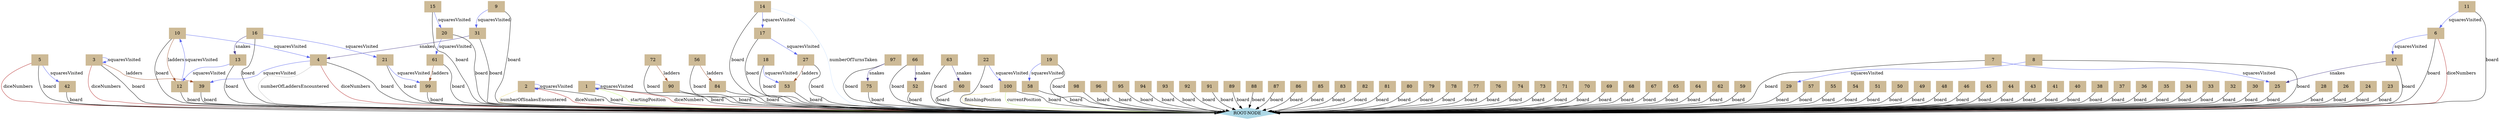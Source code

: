 digraph state {
 graph [fontsize=12]
rankdir=TB;
"6" -> "ROOT-NODE" [label = "diceNumbers", color = "firebrick"];
"5" -> "ROOT-NODE" [label = "diceNumbers", color = "firebrick"];
"4" -> "ROOT-NODE" [label = "diceNumbers", color = "firebrick"];
"3" -> "ROOT-NODE" [label = "diceNumbers", color = "firebrick"];
"2" -> "ROOT-NODE" [label = "diceNumbers", color = "firebrick"];
"1" -> "ROOT-NODE" [label = "diceNumbers", color = "firebrick"];
"72" -> "90" [label = "ladders", color = "sienna"];
"61" -> "99" [label = "ladders", color = "sienna"];
"56" -> "84" [label = "ladders", color = "sienna"];
"27" -> "53" [label = "ladders", color = "sienna"];
"10" -> "12" [label = "ladders", color = "sienna"];
"3" -> "39" [label = "ladders", color = "sienna"];
"97" -> "75" [label = "snakes", color = "SlateBlue4"];
"66" -> "52" [label = "snakes", color = "SlateBlue4"];
"63" -> "60" [label = "snakes", color = "SlateBlue4"];
"47" -> "25" [label = "snakes", color = "SlateBlue4"];
"31" -> "4" [label = "snakes", color = "SlateBlue4"];
"16" -> "13" [label = "snakes", color = "SlateBlue4"];
"100" -> "ROOT-NODE" [label = "board", color = "black"];
"99" -> "ROOT-NODE" [label = "board", color = "black"];
"98" -> "ROOT-NODE" [label = "board", color = "black"];
"97" -> "ROOT-NODE" [label = "board", color = "black"];
"96" -> "ROOT-NODE" [label = "board", color = "black"];
"95" -> "ROOT-NODE" [label = "board", color = "black"];
"94" -> "ROOT-NODE" [label = "board", color = "black"];
"93" -> "ROOT-NODE" [label = "board", color = "black"];
"92" -> "ROOT-NODE" [label = "board", color = "black"];
"91" -> "ROOT-NODE" [label = "board", color = "black"];
"90" -> "ROOT-NODE" [label = "board", color = "black"];
"89" -> "ROOT-NODE" [label = "board", color = "black"];
"88" -> "ROOT-NODE" [label = "board", color = "black"];
"87" -> "ROOT-NODE" [label = "board", color = "black"];
"86" -> "ROOT-NODE" [label = "board", color = "black"];
"85" -> "ROOT-NODE" [label = "board", color = "black"];
"84" -> "ROOT-NODE" [label = "board", color = "black"];
"83" -> "ROOT-NODE" [label = "board", color = "black"];
"82" -> "ROOT-NODE" [label = "board", color = "black"];
"81" -> "ROOT-NODE" [label = "board", color = "black"];
"80" -> "ROOT-NODE" [label = "board", color = "black"];
"79" -> "ROOT-NODE" [label = "board", color = "black"];
"78" -> "ROOT-NODE" [label = "board", color = "black"];
"77" -> "ROOT-NODE" [label = "board", color = "black"];
"76" -> "ROOT-NODE" [label = "board", color = "black"];
"75" -> "ROOT-NODE" [label = "board", color = "black"];
"74" -> "ROOT-NODE" [label = "board", color = "black"];
"73" -> "ROOT-NODE" [label = "board", color = "black"];
"72" -> "ROOT-NODE" [label = "board", color = "black"];
"71" -> "ROOT-NODE" [label = "board", color = "black"];
"70" -> "ROOT-NODE" [label = "board", color = "black"];
"69" -> "ROOT-NODE" [label = "board", color = "black"];
"68" -> "ROOT-NODE" [label = "board", color = "black"];
"67" -> "ROOT-NODE" [label = "board", color = "black"];
"66" -> "ROOT-NODE" [label = "board", color = "black"];
"65" -> "ROOT-NODE" [label = "board", color = "black"];
"64" -> "ROOT-NODE" [label = "board", color = "black"];
"63" -> "ROOT-NODE" [label = "board", color = "black"];
"62" -> "ROOT-NODE" [label = "board", color = "black"];
"61" -> "ROOT-NODE" [label = "board", color = "black"];
"60" -> "ROOT-NODE" [label = "board", color = "black"];
"59" -> "ROOT-NODE" [label = "board", color = "black"];
"58" -> "ROOT-NODE" [label = "board", color = "black"];
"57" -> "ROOT-NODE" [label = "board", color = "black"];
"56" -> "ROOT-NODE" [label = "board", color = "black"];
"55" -> "ROOT-NODE" [label = "board", color = "black"];
"54" -> "ROOT-NODE" [label = "board", color = "black"];
"53" -> "ROOT-NODE" [label = "board", color = "black"];
"52" -> "ROOT-NODE" [label = "board", color = "black"];
"51" -> "ROOT-NODE" [label = "board", color = "black"];
"50" -> "ROOT-NODE" [label = "board", color = "black"];
"49" -> "ROOT-NODE" [label = "board", color = "black"];
"48" -> "ROOT-NODE" [label = "board", color = "black"];
"47" -> "ROOT-NODE" [label = "board", color = "black"];
"46" -> "ROOT-NODE" [label = "board", color = "black"];
"45" -> "ROOT-NODE" [label = "board", color = "black"];
"44" -> "ROOT-NODE" [label = "board", color = "black"];
"43" -> "ROOT-NODE" [label = "board", color = "black"];
"42" -> "ROOT-NODE" [label = "board", color = "black"];
"41" -> "ROOT-NODE" [label = "board", color = "black"];
"40" -> "ROOT-NODE" [label = "board", color = "black"];
"39" -> "ROOT-NODE" [label = "board", color = "black"];
"38" -> "ROOT-NODE" [label = "board", color = "black"];
"37" -> "ROOT-NODE" [label = "board", color = "black"];
"36" -> "ROOT-NODE" [label = "board", color = "black"];
"35" -> "ROOT-NODE" [label = "board", color = "black"];
"34" -> "ROOT-NODE" [label = "board", color = "black"];
"33" -> "ROOT-NODE" [label = "board", color = "black"];
"32" -> "ROOT-NODE" [label = "board", color = "black"];
"31" -> "ROOT-NODE" [label = "board", color = "black"];
"30" -> "ROOT-NODE" [label = "board", color = "black"];
"29" -> "ROOT-NODE" [label = "board", color = "black"];
"28" -> "ROOT-NODE" [label = "board", color = "black"];
"27" -> "ROOT-NODE" [label = "board", color = "black"];
"26" -> "ROOT-NODE" [label = "board", color = "black"];
"25" -> "ROOT-NODE" [label = "board", color = "black"];
"24" -> "ROOT-NODE" [label = "board", color = "black"];
"23" -> "ROOT-NODE" [label = "board", color = "black"];
"22" -> "ROOT-NODE" [label = "board", color = "black"];
"21" -> "ROOT-NODE" [label = "board", color = "black"];
"20" -> "ROOT-NODE" [label = "board", color = "black"];
"19" -> "ROOT-NODE" [label = "board", color = "black"];
"18" -> "ROOT-NODE" [label = "board", color = "black"];
"17" -> "ROOT-NODE" [label = "board", color = "black"];
"16" -> "ROOT-NODE" [label = "board", color = "black"];
"15" -> "ROOT-NODE" [label = "board", color = "black"];
"14" -> "ROOT-NODE" [label = "board", color = "black"];
"13" -> "ROOT-NODE" [label = "board", color = "black"];
"12" -> "ROOT-NODE" [label = "board", color = "black"];
"11" -> "ROOT-NODE" [label = "board", color = "black"];
"10" -> "ROOT-NODE" [label = "board", color = "black"];
"9" -> "ROOT-NODE" [label = "board", color = "black"];
"8" -> "ROOT-NODE" [label = "board", color = "black"];
"7" -> "ROOT-NODE" [label = "board", color = "black"];
"6" -> "ROOT-NODE" [label = "board", color = "black"];
"5" -> "ROOT-NODE" [label = "board", color = "black"];
"4" -> "ROOT-NODE" [label = "board", color = "black"];
"3" -> "ROOT-NODE" [label = "board", color = "black"];
"2" -> "ROOT-NODE" [label = "board", color = "black"];
"1" -> "ROOT-NODE" [label = "board", color = "black"];
"100" -> "ROOT-NODE" [label = "finishingPosition", color = "#efdf84"];
"1" -> "ROOT-NODE" [label = "startingPosition", color = "#bdef6b"];
"22" -> "100" [label = "squaresVisited", color = "#5863ee"];
"21" -> "99" [label = "squaresVisited", color = "#5863ee"];
"20" -> "61" [label = "squaresVisited", color = "#5863ee"];
"19" -> "58" [label = "squaresVisited", color = "#5863ee"];
"18" -> "53" [label = "squaresVisited", color = "#5863ee"];
"17" -> "27" [label = "squaresVisited", color = "#5863ee"];
"16" -> "21" [label = "squaresVisited", color = "#5863ee"];
"15" -> "20" [label = "squaresVisited", color = "#5863ee"];
"14" -> "17" [label = "squaresVisited", color = "#5863ee"];
"13" -> "12" [label = "squaresVisited", color = "#5863ee"];
"12" -> "10" [label = "squaresVisited", color = "#5863ee"];
"11" -> "6" [label = "squaresVisited", color = "#5863ee"];
"10" -> "4" [label = "squaresVisited", color = "#5863ee"];
"9" -> "31" [label = "squaresVisited", color = "#5863ee"];
"8" -> "29" [label = "squaresVisited", color = "#5863ee"];
"7" -> "25" [label = "squaresVisited", color = "#5863ee"];
"6" -> "47" [label = "squaresVisited", color = "#5863ee"];
"5" -> "42" [label = "squaresVisited", color = "#5863ee"];
"4" -> "39" [label = "squaresVisited", color = "#5863ee"];
"3" -> "3" [label = "squaresVisited", color = "#5863ee"];
"2" -> "2" [label = "squaresVisited", color = "#5863ee"];
"1" -> "1" [label = "squaresVisited", color = "#5863ee"];
"14" -> "ROOT-NODE" [label = "numberOfTurnsTaken", color = "LightSteelBlue1"];
"4" -> "ROOT-NODE" [label = "numberOfLaddersEncountered", color = "gray"];
"2" -> "ROOT-NODE" [label = "numberOfSnakesEncountered", color = "#efdf84"];
"100" -> "ROOT-NODE" [label = "currentPosition", color = "#bdef6b"];
"6" [color = "wheat3", style = "filled, solid", shape = "box"]
"ROOT-NODE" [color = "lightblue", style = "filled, solid", shape = "diamond"]
"5" [color = "wheat3", style = "filled, solid", shape = "box"]
"4" [color = "wheat3", style = "filled, solid", shape = "box"]
"3" [color = "wheat3", style = "filled, solid", shape = "box"]
"2" [color = "wheat3", style = "filled, solid", shape = "box"]
"1" [color = "wheat3", style = "filled, solid", shape = "box"]
"72" [color = "wheat3", style = "filled, solid", shape = "box"]
"90" [color = "wheat3", style = "filled, solid", shape = "box"]
"61" [color = "wheat3", style = "filled, solid", shape = "box"]
"99" [color = "wheat3", style = "filled, solid", shape = "box"]
"56" [color = "wheat3", style = "filled, solid", shape = "box"]
"84" [color = "wheat3", style = "filled, solid", shape = "box"]
"27" [color = "wheat3", style = "filled, solid", shape = "box"]
"53" [color = "wheat3", style = "filled, solid", shape = "box"]
"10" [color = "wheat3", style = "filled, solid", shape = "box"]
"12" [color = "wheat3", style = "filled, solid", shape = "box"]
"39" [color = "wheat3", style = "filled, solid", shape = "box"]
"97" [color = "wheat3", style = "filled, solid", shape = "box"]
"75" [color = "wheat3", style = "filled, solid", shape = "box"]
"66" [color = "wheat3", style = "filled, solid", shape = "box"]
"52" [color = "wheat3", style = "filled, solid", shape = "box"]
"63" [color = "wheat3", style = "filled, solid", shape = "box"]
"60" [color = "wheat3", style = "filled, solid", shape = "box"]
"47" [color = "wheat3", style = "filled, solid", shape = "box"]
"25" [color = "wheat3", style = "filled, solid", shape = "box"]
"31" [color = "wheat3", style = "filled, solid", shape = "box"]
"16" [color = "wheat3", style = "filled, solid", shape = "box"]
"13" [color = "wheat3", style = "filled, solid", shape = "box"]
"100" [color = "wheat3", style = "filled, solid", shape = "box"]
"98" [color = "wheat3", style = "filled, solid", shape = "box"]
"96" [color = "wheat3", style = "filled, solid", shape = "box"]
"95" [color = "wheat3", style = "filled, solid", shape = "box"]
"94" [color = "wheat3", style = "filled, solid", shape = "box"]
"93" [color = "wheat3", style = "filled, solid", shape = "box"]
"92" [color = "wheat3", style = "filled, solid", shape = "box"]
"91" [color = "wheat3", style = "filled, solid", shape = "box"]
"89" [color = "wheat3", style = "filled, solid", shape = "box"]
"88" [color = "wheat3", style = "filled, solid", shape = "box"]
"87" [color = "wheat3", style = "filled, solid", shape = "box"]
"86" [color = "wheat3", style = "filled, solid", shape = "box"]
"85" [color = "wheat3", style = "filled, solid", shape = "box"]
"83" [color = "wheat3", style = "filled, solid", shape = "box"]
"82" [color = "wheat3", style = "filled, solid", shape = "box"]
"81" [color = "wheat3", style = "filled, solid", shape = "box"]
"80" [color = "wheat3", style = "filled, solid", shape = "box"]
"79" [color = "wheat3", style = "filled, solid", shape = "box"]
"78" [color = "wheat3", style = "filled, solid", shape = "box"]
"77" [color = "wheat3", style = "filled, solid", shape = "box"]
"76" [color = "wheat3", style = "filled, solid", shape = "box"]
"74" [color = "wheat3", style = "filled, solid", shape = "box"]
"73" [color = "wheat3", style = "filled, solid", shape = "box"]
"71" [color = "wheat3", style = "filled, solid", shape = "box"]
"70" [color = "wheat3", style = "filled, solid", shape = "box"]
"69" [color = "wheat3", style = "filled, solid", shape = "box"]
"68" [color = "wheat3", style = "filled, solid", shape = "box"]
"67" [color = "wheat3", style = "filled, solid", shape = "box"]
"65" [color = "wheat3", style = "filled, solid", shape = "box"]
"64" [color = "wheat3", style = "filled, solid", shape = "box"]
"62" [color = "wheat3", style = "filled, solid", shape = "box"]
"59" [color = "wheat3", style = "filled, solid", shape = "box"]
"58" [color = "wheat3", style = "filled, solid", shape = "box"]
"57" [color = "wheat3", style = "filled, solid", shape = "box"]
"55" [color = "wheat3", style = "filled, solid", shape = "box"]
"54" [color = "wheat3", style = "filled, solid", shape = "box"]
"51" [color = "wheat3", style = "filled, solid", shape = "box"]
"50" [color = "wheat3", style = "filled, solid", shape = "box"]
"49" [color = "wheat3", style = "filled, solid", shape = "box"]
"48" [color = "wheat3", style = "filled, solid", shape = "box"]
"46" [color = "wheat3", style = "filled, solid", shape = "box"]
"45" [color = "wheat3", style = "filled, solid", shape = "box"]
"44" [color = "wheat3", style = "filled, solid", shape = "box"]
"43" [color = "wheat3", style = "filled, solid", shape = "box"]
"42" [color = "wheat3", style = "filled, solid", shape = "box"]
"41" [color = "wheat3", style = "filled, solid", shape = "box"]
"40" [color = "wheat3", style = "filled, solid", shape = "box"]
"38" [color = "wheat3", style = "filled, solid", shape = "box"]
"37" [color = "wheat3", style = "filled, solid", shape = "box"]
"36" [color = "wheat3", style = "filled, solid", shape = "box"]
"35" [color = "wheat3", style = "filled, solid", shape = "box"]
"34" [color = "wheat3", style = "filled, solid", shape = "box"]
"33" [color = "wheat3", style = "filled, solid", shape = "box"]
"32" [color = "wheat3", style = "filled, solid", shape = "box"]
"30" [color = "wheat3", style = "filled, solid", shape = "box"]
"29" [color = "wheat3", style = "filled, solid", shape = "box"]
"28" [color = "wheat3", style = "filled, solid", shape = "box"]
"26" [color = "wheat3", style = "filled, solid", shape = "box"]
"24" [color = "wheat3", style = "filled, solid", shape = "box"]
"23" [color = "wheat3", style = "filled, solid", shape = "box"]
"22" [color = "wheat3", style = "filled, solid", shape = "box"]
"21" [color = "wheat3", style = "filled, solid", shape = "box"]
"20" [color = "wheat3", style = "filled, solid", shape = "box"]
"19" [color = "wheat3", style = "filled, solid", shape = "box"]
"18" [color = "wheat3", style = "filled, solid", shape = "box"]
"17" [color = "wheat3", style = "filled, solid", shape = "box"]
"15" [color = "wheat3", style = "filled, solid", shape = "box"]
"14" [color = "wheat3", style = "filled, solid", shape = "box"]
"11" [color = "wheat3", style = "filled, solid", shape = "box"]
"9" [color = "wheat3", style = "filled, solid", shape = "box"]
"8" [color = "wheat3", style = "filled, solid", shape = "box"]
"7" [color = "wheat3", style = "filled, solid", shape = "box"]
subgraph "cluster_MESSAGE" {node [style=filled,color=white]; label="MESSAGE"; style=filled;color=lightgrey; }
}